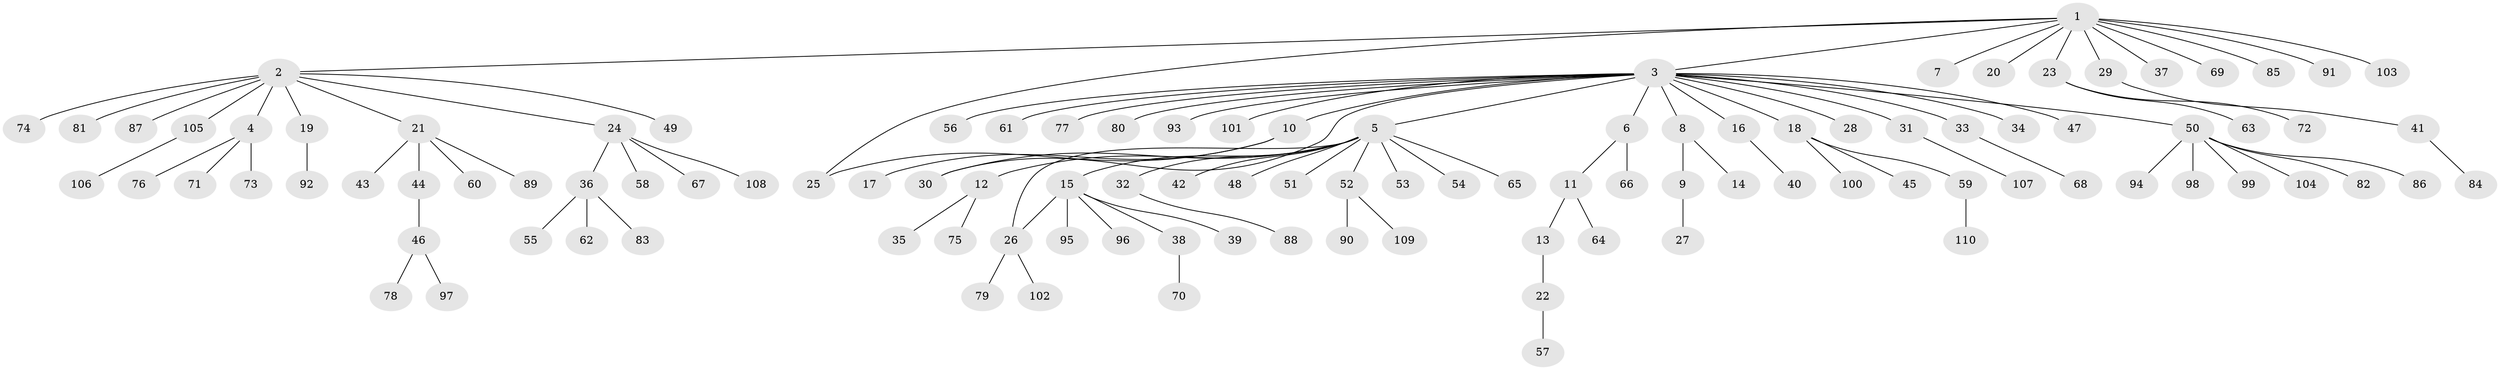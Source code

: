 // Generated by graph-tools (version 1.1) at 2025/11/02/27/25 16:11:09]
// undirected, 110 vertices, 112 edges
graph export_dot {
graph [start="1"]
  node [color=gray90,style=filled];
  1;
  2;
  3;
  4;
  5;
  6;
  7;
  8;
  9;
  10;
  11;
  12;
  13;
  14;
  15;
  16;
  17;
  18;
  19;
  20;
  21;
  22;
  23;
  24;
  25;
  26;
  27;
  28;
  29;
  30;
  31;
  32;
  33;
  34;
  35;
  36;
  37;
  38;
  39;
  40;
  41;
  42;
  43;
  44;
  45;
  46;
  47;
  48;
  49;
  50;
  51;
  52;
  53;
  54;
  55;
  56;
  57;
  58;
  59;
  60;
  61;
  62;
  63;
  64;
  65;
  66;
  67;
  68;
  69;
  70;
  71;
  72;
  73;
  74;
  75;
  76;
  77;
  78;
  79;
  80;
  81;
  82;
  83;
  84;
  85;
  86;
  87;
  88;
  89;
  90;
  91;
  92;
  93;
  94;
  95;
  96;
  97;
  98;
  99;
  100;
  101;
  102;
  103;
  104;
  105;
  106;
  107;
  108;
  109;
  110;
  1 -- 2;
  1 -- 3;
  1 -- 7;
  1 -- 20;
  1 -- 23;
  1 -- 25;
  1 -- 29;
  1 -- 37;
  1 -- 69;
  1 -- 85;
  1 -- 91;
  1 -- 103;
  2 -- 4;
  2 -- 19;
  2 -- 21;
  2 -- 24;
  2 -- 49;
  2 -- 74;
  2 -- 81;
  2 -- 87;
  2 -- 105;
  3 -- 5;
  3 -- 6;
  3 -- 8;
  3 -- 10;
  3 -- 16;
  3 -- 18;
  3 -- 28;
  3 -- 30;
  3 -- 31;
  3 -- 33;
  3 -- 34;
  3 -- 47;
  3 -- 50;
  3 -- 56;
  3 -- 61;
  3 -- 77;
  3 -- 80;
  3 -- 93;
  3 -- 101;
  4 -- 71;
  4 -- 73;
  4 -- 76;
  5 -- 12;
  5 -- 15;
  5 -- 26;
  5 -- 30;
  5 -- 32;
  5 -- 42;
  5 -- 48;
  5 -- 51;
  5 -- 52;
  5 -- 53;
  5 -- 54;
  5 -- 65;
  6 -- 11;
  6 -- 66;
  8 -- 9;
  8 -- 14;
  9 -- 27;
  10 -- 17;
  10 -- 25;
  11 -- 13;
  11 -- 64;
  12 -- 35;
  12 -- 75;
  13 -- 22;
  15 -- 26;
  15 -- 38;
  15 -- 39;
  15 -- 95;
  15 -- 96;
  16 -- 40;
  18 -- 45;
  18 -- 59;
  18 -- 100;
  19 -- 92;
  21 -- 43;
  21 -- 44;
  21 -- 60;
  21 -- 89;
  22 -- 57;
  23 -- 63;
  23 -- 72;
  24 -- 36;
  24 -- 58;
  24 -- 67;
  24 -- 108;
  26 -- 79;
  26 -- 102;
  29 -- 41;
  31 -- 107;
  32 -- 88;
  33 -- 68;
  36 -- 55;
  36 -- 62;
  36 -- 83;
  38 -- 70;
  41 -- 84;
  44 -- 46;
  46 -- 78;
  46 -- 97;
  50 -- 82;
  50 -- 86;
  50 -- 94;
  50 -- 98;
  50 -- 99;
  50 -- 104;
  52 -- 90;
  52 -- 109;
  59 -- 110;
  105 -- 106;
}
